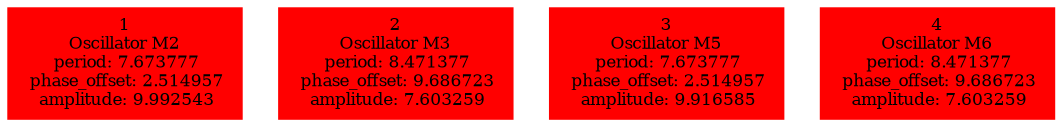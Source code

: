  digraph g{ forcelabels=true;
1 [label=<1<BR />Oscillator M2<BR /> period: 7.673777<BR /> phase_offset: 2.514957<BR /> amplitude: 9.992543>, shape=box,color=red,style=filled,fontsize=8];2 [label=<2<BR />Oscillator M3<BR /> period: 8.471377<BR /> phase_offset: 9.686723<BR /> amplitude: 7.603259>, shape=box,color=red,style=filled,fontsize=8];3 [label=<3<BR />Oscillator M5<BR /> period: 7.673777<BR /> phase_offset: 2.514957<BR /> amplitude: 9.916585>, shape=box,color=red,style=filled,fontsize=8];4 [label=<4<BR />Oscillator M6<BR /> period: 8.471377<BR /> phase_offset: 9.686723<BR /> amplitude: 7.603259>, shape=box,color=red,style=filled,fontsize=8]; }
